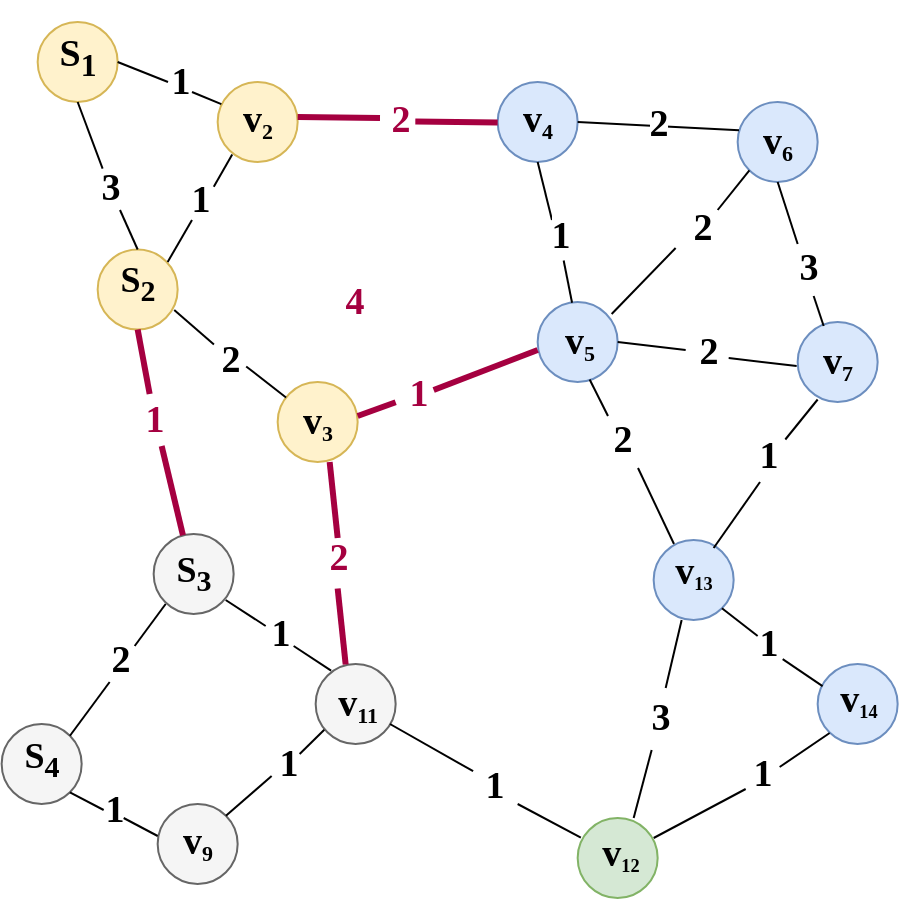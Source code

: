 <mxfile version="21.5.0" type="github">
  <diagram name="第 1 页" id="j2yplrKJKtdQp9PI5hfO">
    <mxGraphModel dx="1012" dy="564" grid="0" gridSize="10" guides="1" tooltips="1" connect="1" arrows="1" fold="1" page="0" pageScale="1" pageWidth="827" pageHeight="1169" math="0" shadow="0">
      <root>
        <mxCell id="0" />
        <mxCell id="1" parent="0" />
        <mxCell id="wmY2sJYsdxPil2rPHL7C-4" value="" style="ellipse;whiteSpace=wrap;html=1;aspect=fixed;fillColor=#dae8fc;strokeColor=#6c8ebf;" vertex="1" parent="1">
          <mxGeometry x="372.83" y="117" width="40" height="40" as="geometry" />
        </mxCell>
        <mxCell id="wmY2sJYsdxPil2rPHL7C-5" value="" style="ellipse;whiteSpace=wrap;html=1;aspect=fixed;fillColor=#dae8fc;strokeColor=#6c8ebf;" vertex="1" parent="1">
          <mxGeometry x="252.83" y="107" width="40" height="40" as="geometry" />
        </mxCell>
        <mxCell id="wmY2sJYsdxPil2rPHL7C-6" value="" style="ellipse;whiteSpace=wrap;html=1;aspect=fixed;fillColor=#DAE8FC;strokeColor=#6C8EBF;" vertex="1" parent="1">
          <mxGeometry x="402.83" y="227" width="40" height="40" as="geometry" />
        </mxCell>
        <mxCell id="wmY2sJYsdxPil2rPHL7C-7" value="" style="endArrow=none;html=1;rounded=0;entryX=0.5;entryY=1;entryDx=0;entryDy=0;fillColor=#0050ef;strokeColor=#000000;" edge="1" parent="1" target="wmY2sJYsdxPil2rPHL7C-5">
          <mxGeometry width="50" height="50" relative="1" as="geometry">
            <mxPoint x="280" y="176" as="sourcePoint" />
            <mxPoint x="252.83" y="267" as="targetPoint" />
          </mxGeometry>
        </mxCell>
        <mxCell id="wmY2sJYsdxPil2rPHL7C-8" value="" style="endArrow=none;html=1;rounded=0;entryX=0.017;entryY=0.354;entryDx=0;entryDy=0;entryPerimeter=0;exitX=1;exitY=0.5;exitDx=0;exitDy=0;fillColor=#0050ef;strokeColor=#000000;" edge="1" parent="1" source="wmY2sJYsdxPil2rPHL7C-5" target="wmY2sJYsdxPil2rPHL7C-4">
          <mxGeometry width="50" height="50" relative="1" as="geometry">
            <mxPoint x="292.83" y="117" as="sourcePoint" />
            <mxPoint x="362.83" y="127" as="targetPoint" />
          </mxGeometry>
        </mxCell>
        <mxCell id="wmY2sJYsdxPil2rPHL7C-9" value="2" style="edgeLabel;html=1;align=center;verticalAlign=middle;resizable=0;points=[];fontFamily=Comic Sans MS;fontSize=19;fontStyle=1" vertex="1" connectable="0" parent="wmY2sJYsdxPil2rPHL7C-8">
          <mxGeometry x="-0.282" y="-2" relative="1" as="geometry">
            <mxPoint x="11" y="-3" as="offset" />
          </mxGeometry>
        </mxCell>
        <mxCell id="wmY2sJYsdxPil2rPHL7C-10" value="" style="ellipse;whiteSpace=wrap;html=1;aspect=fixed;fillColor=#fff2cc;strokeColor=#d6b656;" vertex="1" parent="1">
          <mxGeometry x="22.83" y="77" width="40" height="40" as="geometry" />
        </mxCell>
        <mxCell id="wmY2sJYsdxPil2rPHL7C-11" value="" style="ellipse;whiteSpace=wrap;html=1;aspect=fixed;fillColor=#fff2cc;strokeColor=#d6b656;" vertex="1" parent="1">
          <mxGeometry x="52.83" y="190.75" width="40" height="40" as="geometry" />
        </mxCell>
        <mxCell id="wmY2sJYsdxPil2rPHL7C-12" value="" style="ellipse;whiteSpace=wrap;html=1;aspect=fixed;fillColor=#fff2cc;strokeColor=#d6b656;" vertex="1" parent="1">
          <mxGeometry x="112.83" y="107" width="40" height="40" as="geometry" />
        </mxCell>
        <mxCell id="wmY2sJYsdxPil2rPHL7C-13" value="" style="ellipse;whiteSpace=wrap;html=1;aspect=fixed;fillColor=#fff2cc;strokeColor=#d6b656;" vertex="1" parent="1">
          <mxGeometry x="142.83" y="257" width="40" height="40" as="geometry" />
        </mxCell>
        <mxCell id="wmY2sJYsdxPil2rPHL7C-14" value="" style="ellipse;whiteSpace=wrap;html=1;aspect=fixed;fillColor=#dae8fc;strokeColor=#6c8ebf;" vertex="1" parent="1">
          <mxGeometry x="272.83" y="217" width="40" height="40" as="geometry" />
        </mxCell>
        <mxCell id="wmY2sJYsdxPil2rPHL7C-16" value="" style="endArrow=none;html=1;rounded=0;entryX=0.957;entryY=0.757;entryDx=0;entryDy=0;entryPerimeter=0;" edge="1" parent="1" source="wmY2sJYsdxPil2rPHL7C-100" target="wmY2sJYsdxPil2rPHL7C-11">
          <mxGeometry width="50" height="50" relative="1" as="geometry">
            <mxPoint x="202.83" y="317" as="sourcePoint" />
            <mxPoint x="272.83" y="247" as="targetPoint" />
          </mxGeometry>
        </mxCell>
        <mxCell id="wmY2sJYsdxPil2rPHL7C-17" value="" style="endArrow=none;html=1;rounded=0;entryX=0.182;entryY=0.907;entryDx=0;entryDy=0;fillColor=#0050ef;strokeColor=#000000;exitX=0.886;exitY=0.077;exitDx=0;exitDy=0;exitPerimeter=0;entryPerimeter=0;" edge="1" parent="1" source="wmY2sJYsdxPil2rPHL7C-103" target="wmY2sJYsdxPil2rPHL7C-12">
          <mxGeometry width="50" height="50" relative="1" as="geometry">
            <mxPoint x="111" y="157" as="sourcePoint" />
            <mxPoint x="252.83" y="267" as="targetPoint" />
          </mxGeometry>
        </mxCell>
        <mxCell id="wmY2sJYsdxPil2rPHL7C-18" value="" style="endArrow=none;html=1;rounded=0;exitX=0.5;exitY=1;exitDx=0;exitDy=0;fillColor=#0050ef;strokeColor=#000000;entryX=0.253;entryY=-0.185;entryDx=0;entryDy=0;entryPerimeter=0;" edge="1" parent="1" source="wmY2sJYsdxPil2rPHL7C-10" target="wmY2sJYsdxPil2rPHL7C-101">
          <mxGeometry width="50" height="50" relative="1" as="geometry">
            <mxPoint x="202.83" y="317" as="sourcePoint" />
            <mxPoint x="56" y="154" as="targetPoint" />
          </mxGeometry>
        </mxCell>
        <mxCell id="wmY2sJYsdxPil2rPHL7C-19" value="" style="endArrow=none;html=1;rounded=0;exitX=1;exitY=0.5;exitDx=0;exitDy=0;fillColor=#0050ef;strokeColor=#000000;" edge="1" parent="1" source="wmY2sJYsdxPil2rPHL7C-10">
          <mxGeometry width="50" height="50" relative="1" as="geometry">
            <mxPoint x="202.83" y="317" as="sourcePoint" />
            <mxPoint x="88" y="107" as="targetPoint" />
          </mxGeometry>
        </mxCell>
        <mxCell id="wmY2sJYsdxPil2rPHL7C-20" value="" style="endArrow=none;html=1;rounded=0;entryX=1;entryY=0.5;entryDx=0;entryDy=0;" edge="1" parent="1" target="wmY2sJYsdxPil2rPHL7C-14">
          <mxGeometry width="50" height="50" relative="1" as="geometry">
            <mxPoint x="346.83" y="241" as="sourcePoint" />
            <mxPoint x="252.83" y="267" as="targetPoint" />
          </mxGeometry>
        </mxCell>
        <mxCell id="wmY2sJYsdxPil2rPHL7C-21" value="" style="endArrow=none;html=1;rounded=0;entryX=0.5;entryY=1;entryDx=0;entryDy=0;" edge="1" parent="1" target="wmY2sJYsdxPil2rPHL7C-4">
          <mxGeometry width="50" height="50" relative="1" as="geometry">
            <mxPoint x="402.83" y="188" as="sourcePoint" />
            <mxPoint x="252.83" y="267" as="targetPoint" />
          </mxGeometry>
        </mxCell>
        <mxCell id="wmY2sJYsdxPil2rPHL7C-22" value="" style="endArrow=none;html=1;rounded=0;entryX=0;entryY=1;entryDx=0;entryDy=0;" edge="1" parent="1" target="wmY2sJYsdxPil2rPHL7C-4">
          <mxGeometry width="50" height="50" relative="1" as="geometry">
            <mxPoint x="362.83" y="171" as="sourcePoint" />
            <mxPoint x="252.83" y="267" as="targetPoint" />
          </mxGeometry>
        </mxCell>
        <mxCell id="wmY2sJYsdxPil2rPHL7C-36" value="&lt;h2 style=&quot;&quot;&gt;&lt;font face=&quot;comic sans ms&quot; style=&quot;font-size: 19px;&quot;&gt;v&lt;/font&gt;&lt;font face=&quot;comic sans ms&quot; style=&quot;font-size: 13.194px;&quot;&gt;&lt;sub&gt;3&lt;/sub&gt;&lt;/font&gt;&lt;/h2&gt;" style="text;html=1;strokeColor=none;fillColor=none;align=center;verticalAlign=middle;whiteSpace=wrap;rounded=0;" vertex="1" parent="1">
          <mxGeometry x="152.83" y="268.25" width="20" height="17.5" as="geometry" />
        </mxCell>
        <mxCell id="wmY2sJYsdxPil2rPHL7C-39" value="&lt;h2 style=&quot;&quot;&gt;&lt;font style=&quot;font-size: 19px;&quot;&gt;v&lt;/font&gt;&lt;font style=&quot;font-size: 13.194px;&quot;&gt;&lt;sub&gt;2&lt;/sub&gt;&lt;/font&gt;&lt;/h2&gt;" style="text;html=1;strokeColor=none;fillColor=none;align=center;verticalAlign=middle;whiteSpace=wrap;rounded=0;fontFamily=Comic Sans MS;" vertex="1" parent="1">
          <mxGeometry x="122.83" y="117" width="20" height="17.5" as="geometry" />
        </mxCell>
        <mxCell id="wmY2sJYsdxPil2rPHL7C-40" value="" style="ellipse;whiteSpace=wrap;html=1;aspect=fixed;fillColor=#f5f5f5;strokeColor=#666666;fontColor=#333333;" vertex="1" parent="1">
          <mxGeometry x="161.83" y="398" width="40" height="40" as="geometry" />
        </mxCell>
        <mxCell id="wmY2sJYsdxPil2rPHL7C-41" value="" style="ellipse;whiteSpace=wrap;html=1;aspect=fixed;fillColor=#f5f5f5;strokeColor=#666666;fontColor=#333333;" vertex="1" parent="1">
          <mxGeometry x="80.83" y="333" width="40" height="40" as="geometry" />
        </mxCell>
        <mxCell id="wmY2sJYsdxPil2rPHL7C-42" value="" style="ellipse;whiteSpace=wrap;html=1;aspect=fixed;fillColor=#f5f5f5;strokeColor=#666666;fontColor=#333333;" vertex="1" parent="1">
          <mxGeometry x="82.83" y="468" width="40" height="40" as="geometry" />
        </mxCell>
        <mxCell id="wmY2sJYsdxPil2rPHL7C-43" value="" style="ellipse;whiteSpace=wrap;html=1;aspect=fixed;fillColor=#f5f5f5;strokeColor=#666666;fontColor=#333333;" vertex="1" parent="1">
          <mxGeometry x="4.83" y="428" width="40" height="40" as="geometry" />
        </mxCell>
        <mxCell id="wmY2sJYsdxPil2rPHL7C-44" value="" style="endArrow=none;html=1;rounded=0;strokeWidth=3;fillColor=#d80073;strokeColor=#A50040;entryX=0.5;entryY=1;entryDx=0;entryDy=0;" edge="1" parent="1" target="wmY2sJYsdxPil2rPHL7C-11">
          <mxGeometry width="50" height="50" relative="1" as="geometry">
            <mxPoint x="78.83" y="263" as="sourcePoint" />
            <mxPoint x="61.83" y="247" as="targetPoint" />
          </mxGeometry>
        </mxCell>
        <mxCell id="wmY2sJYsdxPil2rPHL7C-45" value="" style="ellipse;whiteSpace=wrap;html=1;aspect=fixed;fillColor=#DAE8FC;strokeColor=#6C8EBF;" vertex="1" parent="1">
          <mxGeometry x="412.83" y="398" width="40" height="40" as="geometry" />
        </mxCell>
        <mxCell id="wmY2sJYsdxPil2rPHL7C-46" value="" style="ellipse;whiteSpace=wrap;html=1;aspect=fixed;fillColor=#DAE8FC;strokeColor=#6C8EBF;" vertex="1" parent="1">
          <mxGeometry x="330.83" y="336" width="40" height="40" as="geometry" />
        </mxCell>
        <mxCell id="wmY2sJYsdxPil2rPHL7C-47" value="" style="ellipse;whiteSpace=wrap;html=1;aspect=fixed;fillColor=#d5e8d4;strokeColor=#82b366;" vertex="1" parent="1">
          <mxGeometry x="292.83" y="475" width="40" height="40" as="geometry" />
        </mxCell>
        <mxCell id="wmY2sJYsdxPil2rPHL7C-48" value="" style="endArrow=none;html=1;rounded=0;entryX=1;entryY=1;entryDx=0;entryDy=0;" edge="1" parent="1" target="wmY2sJYsdxPil2rPHL7C-43">
          <mxGeometry width="50" height="50" relative="1" as="geometry">
            <mxPoint x="55.83" y="471" as="sourcePoint" />
            <mxPoint x="-20.17" y="496" as="targetPoint" />
          </mxGeometry>
        </mxCell>
        <mxCell id="wmY2sJYsdxPil2rPHL7C-49" value="" style="endArrow=none;html=1;rounded=0;exitX=1;exitY=0;exitDx=0;exitDy=0;" edge="1" parent="1" source="wmY2sJYsdxPil2rPHL7C-43">
          <mxGeometry width="50" height="50" relative="1" as="geometry">
            <mxPoint x="92.83" y="498" as="sourcePoint" />
            <mxPoint x="58.83" y="407" as="targetPoint" />
          </mxGeometry>
        </mxCell>
        <mxCell id="wmY2sJYsdxPil2rPHL7C-50" value="&lt;h2 style=&quot;&quot;&gt;&lt;font style=&quot;font-size: 19px;&quot;&gt;v&lt;/font&gt;&lt;font style=&quot;font-size: 13.194px;&quot;&gt;&lt;sub&gt;6&lt;/sub&gt;&lt;/font&gt;&lt;/h2&gt;" style="text;html=1;strokeColor=none;fillColor=none;align=center;verticalAlign=middle;whiteSpace=wrap;rounded=0;fontFamily=Comic Sans MS;" vertex="1" parent="1">
          <mxGeometry x="382.83" y="128.25" width="20" height="17.5" as="geometry" />
        </mxCell>
        <mxCell id="wmY2sJYsdxPil2rPHL7C-52" value="&lt;font color=&quot;#a50040&quot; style=&quot;font-size: 19px;&quot; face=&quot;Comic Sans MS&quot;&gt;&lt;b&gt;1&lt;/b&gt;&lt;/font&gt;" style="text;html=1;strokeColor=none;fillColor=none;align=center;verticalAlign=middle;whiteSpace=wrap;rounded=0;" vertex="1" parent="1">
          <mxGeometry x="69.83" y="267" width="23" height="18" as="geometry" />
        </mxCell>
        <mxCell id="wmY2sJYsdxPil2rPHL7C-53" value="" style="endArrow=none;html=1;rounded=0;strokeWidth=3;fillColor=#d80073;strokeColor=#A50040;entryX=0.5;entryY=1;entryDx=0;entryDy=0;exitX=0.366;exitY=0.015;exitDx=0;exitDy=0;exitPerimeter=0;" edge="1" parent="1" source="wmY2sJYsdxPil2rPHL7C-41">
          <mxGeometry width="50" height="50" relative="1" as="geometry">
            <mxPoint x="90.83" y="321" as="sourcePoint" />
            <mxPoint x="84.83" y="289" as="targetPoint" />
          </mxGeometry>
        </mxCell>
        <mxCell id="wmY2sJYsdxPil2rPHL7C-54" value="" style="endArrow=none;html=1;rounded=0;strokeWidth=3;fillColor=#d80073;strokeColor=#A50040;entryX=0.5;entryY=1;entryDx=0;entryDy=0;" edge="1" parent="1">
          <mxGeometry width="50" height="50" relative="1" as="geometry">
            <mxPoint x="172.83" y="335" as="sourcePoint" />
            <mxPoint x="168.83" y="297" as="targetPoint" />
          </mxGeometry>
        </mxCell>
        <mxCell id="wmY2sJYsdxPil2rPHL7C-55" value="&lt;font color=&quot;#a50040&quot; style=&quot;font-size: 19px;&quot; face=&quot;Comic Sans MS&quot;&gt;&lt;b&gt;2&lt;/b&gt;&lt;/font&gt;" style="text;html=1;strokeColor=none;fillColor=none;align=center;verticalAlign=middle;whiteSpace=wrap;rounded=0;" vertex="1" parent="1">
          <mxGeometry x="161.83" y="336" width="23" height="18" as="geometry" />
        </mxCell>
        <mxCell id="wmY2sJYsdxPil2rPHL7C-56" style="edgeStyle=orthogonalEdgeStyle;rounded=0;orthogonalLoop=1;jettySize=auto;html=1;exitX=0.5;exitY=1;exitDx=0;exitDy=0;" edge="1" parent="1" source="wmY2sJYsdxPil2rPHL7C-55" target="wmY2sJYsdxPil2rPHL7C-55">
          <mxGeometry relative="1" as="geometry" />
        </mxCell>
        <mxCell id="wmY2sJYsdxPil2rPHL7C-57" value="" style="endArrow=none;html=1;rounded=0;strokeWidth=3;fillColor=#d80073;strokeColor=#A50040;entryX=0.5;entryY=1;entryDx=0;entryDy=0;" edge="1" parent="1">
          <mxGeometry width="50" height="50" relative="1" as="geometry">
            <mxPoint x="176.83" y="398.25" as="sourcePoint" />
            <mxPoint x="172.83" y="360.25" as="targetPoint" />
          </mxGeometry>
        </mxCell>
        <mxCell id="wmY2sJYsdxPil2rPHL7C-58" value="" style="endArrow=none;html=1;rounded=0;" edge="1" parent="1">
          <mxGeometry width="50" height="50" relative="1" as="geometry">
            <mxPoint x="136.83" y="379" as="sourcePoint" />
            <mxPoint x="116.83" y="366" as="targetPoint" />
          </mxGeometry>
        </mxCell>
        <mxCell id="wmY2sJYsdxPil2rPHL7C-59" value="&lt;font color=&quot;#a50040&quot; style=&quot;font-size: 19px;&quot; face=&quot;Comic Sans MS&quot;&gt;&lt;b&gt;4&lt;/b&gt;&lt;/font&gt;" style="text;html=1;strokeColor=none;fillColor=none;align=center;verticalAlign=middle;whiteSpace=wrap;rounded=0;" vertex="1" parent="1">
          <mxGeometry x="170.33" y="207.5" width="23" height="18" as="geometry" />
        </mxCell>
        <mxCell id="wmY2sJYsdxPil2rPHL7C-61" value="&lt;font style=&quot;font-size: 19px;&quot; face=&quot;Comic Sans MS&quot;&gt;&lt;b&gt;2&lt;/b&gt;&lt;/font&gt;" style="text;html=1;strokeColor=none;fillColor=none;align=center;verticalAlign=middle;whiteSpace=wrap;rounded=0;fontColor=#000000;" vertex="1" parent="1">
          <mxGeometry x="304.33" y="277" width="23" height="18" as="geometry" />
        </mxCell>
        <mxCell id="wmY2sJYsdxPil2rPHL7C-63" value="&lt;font style=&quot;font-size: 19px;&quot; face=&quot;Comic Sans MS&quot;&gt;&lt;b&gt;1&lt;/b&gt;&lt;/font&gt;" style="text;html=1;strokeColor=none;fillColor=none;align=center;verticalAlign=middle;whiteSpace=wrap;rounded=0;fontColor=#000000;" vertex="1" parent="1">
          <mxGeometry x="376.83" y="285" width="23" height="18" as="geometry" />
        </mxCell>
        <mxCell id="wmY2sJYsdxPil2rPHL7C-66" value="&lt;font style=&quot;font-size: 19px;&quot; face=&quot;Comic Sans MS&quot;&gt;&lt;b&gt;1&lt;/b&gt;&lt;/font&gt;" style="text;html=1;strokeColor=none;fillColor=none;align=center;verticalAlign=middle;whiteSpace=wrap;rounded=0;fontColor=#000000;" vertex="1" parent="1">
          <mxGeometry x="239.83" y="450" width="23" height="18" as="geometry" />
        </mxCell>
        <mxCell id="wmY2sJYsdxPil2rPHL7C-69" value="&lt;font size=&quot;1&quot; face=&quot;Comic Sans MS&quot;&gt;&lt;b style=&quot;font-size: 19px;&quot;&gt;3&lt;/b&gt;&lt;/font&gt;" style="text;html=1;strokeColor=none;fillColor=none;align=center;verticalAlign=middle;whiteSpace=wrap;rounded=0;" vertex="1" parent="1">
          <mxGeometry x="325.83" y="418" width="17" height="14.5" as="geometry" />
        </mxCell>
        <mxCell id="wmY2sJYsdxPil2rPHL7C-70" value="" style="endArrow=none;html=1;rounded=0;" edge="1" parent="1">
          <mxGeometry width="50" height="50" relative="1" as="geometry">
            <mxPoint x="336.83" y="410" as="sourcePoint" />
            <mxPoint x="344.83" y="376" as="targetPoint" />
          </mxGeometry>
        </mxCell>
        <mxCell id="wmY2sJYsdxPil2rPHL7C-71" value="" style="endArrow=none;html=1;rounded=0;" edge="1" parent="1">
          <mxGeometry width="50" height="50" relative="1" as="geometry">
            <mxPoint x="320.83" y="475" as="sourcePoint" />
            <mxPoint x="329.83" y="441" as="targetPoint" />
          </mxGeometry>
        </mxCell>
        <mxCell id="wmY2sJYsdxPil2rPHL7C-72" value="" style="endArrow=none;html=1;rounded=0;entryX=1;entryY=1;entryDx=0;entryDy=0;" edge="1" parent="1" target="wmY2sJYsdxPil2rPHL7C-46">
          <mxGeometry width="50" height="50" relative="1" as="geometry">
            <mxPoint x="382.83" y="384" as="sourcePoint" />
            <mxPoint x="355.83" y="384" as="targetPoint" />
          </mxGeometry>
        </mxCell>
        <mxCell id="wmY2sJYsdxPil2rPHL7C-73" value="&lt;h2 style=&quot;&quot;&gt;&lt;font style=&quot;font-size: 19px;&quot;&gt;v&lt;/font&gt;&lt;font style=&quot;font-size: 10.995px;&quot;&gt;&lt;sub&gt;13&lt;/sub&gt;&lt;/font&gt;&lt;/h2&gt;" style="text;html=1;strokeColor=none;fillColor=none;align=center;verticalAlign=middle;whiteSpace=wrap;rounded=0;fontFamily=Comic Sans MS;" vertex="1" parent="1">
          <mxGeometry x="340.83" y="342.75" width="20" height="17.5" as="geometry" />
        </mxCell>
        <mxCell id="wmY2sJYsdxPil2rPHL7C-74" value="&lt;font size=&quot;1&quot; face=&quot;Comic Sans MS&quot;&gt;&lt;b style=&quot;font-size: 19px;&quot;&gt;1&lt;/b&gt;&lt;/font&gt;" style="text;html=1;strokeColor=none;fillColor=none;align=center;verticalAlign=middle;whiteSpace=wrap;rounded=0;" vertex="1" parent="1">
          <mxGeometry x="379.83" y="381" width="17" height="14.5" as="geometry" />
        </mxCell>
        <mxCell id="wmY2sJYsdxPil2rPHL7C-75" value="" style="endArrow=none;html=1;rounded=0;entryX=0.913;entryY=1.004;entryDx=0;entryDy=0;entryPerimeter=0;exitX=0.061;exitY=0.277;exitDx=0;exitDy=0;exitPerimeter=0;" edge="1" parent="1" source="wmY2sJYsdxPil2rPHL7C-45" target="wmY2sJYsdxPil2rPHL7C-74">
          <mxGeometry width="50" height="50" relative="1" as="geometry">
            <mxPoint x="412.83" y="412" as="sourcePoint" />
            <mxPoint x="396.83" y="398" as="targetPoint" />
          </mxGeometry>
        </mxCell>
        <mxCell id="wmY2sJYsdxPil2rPHL7C-76" value="&lt;h2 style=&quot;&quot;&gt;&lt;font style=&quot;font-size: 19px;&quot;&gt;v&lt;/font&gt;&lt;font style=&quot;font-size: 10.995px;&quot;&gt;&lt;sub&gt;12&lt;/sub&gt;&lt;/font&gt;&lt;/h2&gt;" style="text;html=1;strokeColor=none;fillColor=none;align=center;verticalAlign=middle;whiteSpace=wrap;rounded=0;fontFamily=Comic Sans MS;" vertex="1" parent="1">
          <mxGeometry x="304.33" y="484" width="20.5" height="18" as="geometry" />
        </mxCell>
        <mxCell id="wmY2sJYsdxPil2rPHL7C-77" value="&lt;h2 style=&quot;&quot;&gt;&lt;font style=&quot;font-size: 19px;&quot;&gt;v&lt;/font&gt;&lt;font style=&quot;font-size: 10.995px;&quot;&gt;&lt;sub&gt;14&lt;/sub&gt;&lt;/font&gt;&lt;/h2&gt;" style="text;html=1;strokeColor=none;fillColor=none;align=center;verticalAlign=middle;whiteSpace=wrap;rounded=0;fontFamily=Comic Sans MS;" vertex="1" parent="1">
          <mxGeometry x="422.58" y="406.5" width="20.5" height="18" as="geometry" />
        </mxCell>
        <mxCell id="wmY2sJYsdxPil2rPHL7C-78" value="&lt;font size=&quot;1&quot; face=&quot;Comic Sans MS&quot;&gt;&lt;b style=&quot;font-size: 19px;&quot;&gt;2&lt;/b&gt;&lt;/font&gt;" style="text;html=1;strokeColor=none;fillColor=none;align=center;verticalAlign=middle;whiteSpace=wrap;rounded=0;" vertex="1" parent="1">
          <mxGeometry x="55.83" y="389" width="17" height="14.5" as="geometry" />
        </mxCell>
        <mxCell id="wmY2sJYsdxPil2rPHL7C-79" value="" style="endArrow=none;html=1;rounded=0;exitX=1;exitY=0;exitDx=0;exitDy=0;" edge="1" parent="1">
          <mxGeometry width="50" height="50" relative="1" as="geometry">
            <mxPoint x="71.33" y="389" as="sourcePoint" />
            <mxPoint x="86.83" y="368" as="targetPoint" />
          </mxGeometry>
        </mxCell>
        <mxCell id="wmY2sJYsdxPil2rPHL7C-80" value="&lt;font size=&quot;1&quot; face=&quot;Comic Sans MS&quot;&gt;&lt;b style=&quot;font-size: 19px;&quot;&gt;1&lt;/b&gt;&lt;/font&gt;" style="text;html=1;strokeColor=none;fillColor=none;align=center;verticalAlign=middle;whiteSpace=wrap;rounded=0;" vertex="1" parent="1">
          <mxGeometry x="135.83" y="376" width="17" height="14.5" as="geometry" />
        </mxCell>
        <mxCell id="wmY2sJYsdxPil2rPHL7C-81" value="" style="endArrow=none;html=1;rounded=0;exitX=0.193;exitY=0.083;exitDx=0;exitDy=0;exitPerimeter=0;" edge="1" parent="1" source="wmY2sJYsdxPil2rPHL7C-40">
          <mxGeometry width="50" height="50" relative="1" as="geometry">
            <mxPoint x="170.83" y="402" as="sourcePoint" />
            <mxPoint x="150.83" y="389" as="targetPoint" />
          </mxGeometry>
        </mxCell>
        <mxCell id="wmY2sJYsdxPil2rPHL7C-82" value="&lt;font size=&quot;1&quot; face=&quot;Comic Sans MS&quot;&gt;&lt;b style=&quot;font-size: 19px;&quot;&gt;1&lt;/b&gt;&lt;/font&gt;" style="text;html=1;strokeColor=none;fillColor=none;align=center;verticalAlign=middle;whiteSpace=wrap;rounded=0;" vertex="1" parent="1">
          <mxGeometry x="52.83" y="464" width="17" height="14.5" as="geometry" />
        </mxCell>
        <mxCell id="wmY2sJYsdxPil2rPHL7C-83" value="" style="endArrow=none;html=1;rounded=0;entryX=1;entryY=1;entryDx=0;entryDy=0;" edge="1" parent="1">
          <mxGeometry width="50" height="50" relative="1" as="geometry">
            <mxPoint x="82.83" y="484" as="sourcePoint" />
            <mxPoint x="65.83" y="475" as="targetPoint" />
          </mxGeometry>
        </mxCell>
        <mxCell id="wmY2sJYsdxPil2rPHL7C-84" value="&lt;font size=&quot;1&quot; face=&quot;Comic Sans MS&quot;&gt;&lt;b style=&quot;font-size: 19px;&quot;&gt;1&lt;/b&gt;&lt;/font&gt;" style="text;html=1;strokeColor=none;fillColor=none;align=center;verticalAlign=middle;whiteSpace=wrap;rounded=0;" vertex="1" parent="1">
          <mxGeometry x="376.83" y="446" width="17" height="14.5" as="geometry" />
        </mxCell>
        <mxCell id="wmY2sJYsdxPil2rPHL7C-85" value="" style="endArrow=none;html=1;rounded=0;" edge="1" parent="1">
          <mxGeometry width="50" height="50" relative="1" as="geometry">
            <mxPoint x="393.83" y="449.5" as="sourcePoint" />
            <mxPoint x="418.83" y="432.5" as="targetPoint" />
          </mxGeometry>
        </mxCell>
        <mxCell id="wmY2sJYsdxPil2rPHL7C-86" value="" style="endArrow=none;html=1;rounded=0;entryX=0;entryY=1;entryDx=0;entryDy=0;" edge="1" parent="1" target="wmY2sJYsdxPil2rPHL7C-84">
          <mxGeometry width="50" height="50" relative="1" as="geometry">
            <mxPoint x="330.83" y="485" as="sourcePoint" />
            <mxPoint x="355.83" y="468" as="targetPoint" />
          </mxGeometry>
        </mxCell>
        <mxCell id="wmY2sJYsdxPil2rPHL7C-87" value="&lt;font size=&quot;1&quot; face=&quot;Comic Sans MS&quot;&gt;&lt;b style=&quot;font-size: 19px;&quot;&gt;1&lt;/b&gt;&lt;/font&gt;" style="text;html=1;strokeColor=none;fillColor=none;align=center;verticalAlign=middle;whiteSpace=wrap;rounded=0;" vertex="1" parent="1">
          <mxGeometry x="139.83" y="440.5" width="17" height="14.5" as="geometry" />
        </mxCell>
        <mxCell id="wmY2sJYsdxPil2rPHL7C-88" value="" style="endArrow=none;html=1;rounded=0;entryX=0.108;entryY=0.821;entryDx=0;entryDy=0;entryPerimeter=0;" edge="1" parent="1" target="wmY2sJYsdxPil2rPHL7C-40">
          <mxGeometry width="50" height="50" relative="1" as="geometry">
            <mxPoint x="153.83" y="443" as="sourcePoint" />
            <mxPoint x="120.83" y="426.25" as="targetPoint" />
          </mxGeometry>
        </mxCell>
        <mxCell id="wmY2sJYsdxPil2rPHL7C-89" value="" style="endArrow=none;html=1;rounded=0;exitX=1;exitY=0;exitDx=0;exitDy=0;" edge="1" parent="1" source="wmY2sJYsdxPil2rPHL7C-42">
          <mxGeometry width="50" height="50" relative="1" as="geometry">
            <mxPoint x="120.83" y="478" as="sourcePoint" />
            <mxPoint x="139.83" y="454" as="targetPoint" />
          </mxGeometry>
        </mxCell>
        <mxCell id="wmY2sJYsdxPil2rPHL7C-90" value="&lt;font color=&quot;#a50040&quot; style=&quot;font-size: 19px;&quot; face=&quot;Comic Sans MS&quot;&gt;&lt;b&gt;1&lt;/b&gt;&lt;/font&gt;" style="text;html=1;strokeColor=none;fillColor=none;align=center;verticalAlign=middle;whiteSpace=wrap;rounded=0;" vertex="1" parent="1">
          <mxGeometry x="201.83" y="254" width="23" height="18" as="geometry" />
        </mxCell>
        <mxCell id="wmY2sJYsdxPil2rPHL7C-91" value="" style="endArrow=none;html=1;rounded=0;strokeWidth=3;fillColor=#d80073;strokeColor=#A50040;entryX=0.181;entryY=0.874;entryDx=0;entryDy=0;entryPerimeter=0;" edge="1" parent="1">
          <mxGeometry width="50" height="50" relative="1" as="geometry">
            <mxPoint x="220.83" y="261" as="sourcePoint" />
            <mxPoint x="272.83" y="241" as="targetPoint" />
          </mxGeometry>
        </mxCell>
        <mxCell id="wmY2sJYsdxPil2rPHL7C-92" value="" style="endArrow=none;html=1;rounded=0;strokeWidth=3;fillColor=#d80073;strokeColor=#A50040;" edge="1" parent="1" target="wmY2sJYsdxPil2rPHL7C-90">
          <mxGeometry width="50" height="50" relative="1" as="geometry">
            <mxPoint x="182.83" y="274" as="sourcePoint" />
            <mxPoint x="227.83" y="257" as="targetPoint" />
          </mxGeometry>
        </mxCell>
        <mxCell id="wmY2sJYsdxPil2rPHL7C-93" value="&lt;font size=&quot;1&quot; face=&quot;Comic Sans MS&quot;&gt;&lt;b style=&quot;font-size: 19px;&quot;&gt;3&lt;/b&gt;&lt;/font&gt;" style="text;html=1;strokeColor=none;fillColor=none;align=center;verticalAlign=middle;whiteSpace=wrap;rounded=0;" vertex="1" parent="1">
          <mxGeometry x="399.83" y="193" width="17" height="14.5" as="geometry" />
        </mxCell>
        <mxCell id="wmY2sJYsdxPil2rPHL7C-94" value="" style="endArrow=none;html=1;rounded=0;entryX=0.5;entryY=1;entryDx=0;entryDy=0;" edge="1" parent="1">
          <mxGeometry width="50" height="50" relative="1" as="geometry">
            <mxPoint x="415.83" y="229" as="sourcePoint" />
            <mxPoint x="410.83" y="214" as="targetPoint" />
          </mxGeometry>
        </mxCell>
        <mxCell id="wmY2sJYsdxPil2rPHL7C-95" value="&lt;font size=&quot;1&quot; face=&quot;Comic Sans MS&quot;&gt;&lt;b style=&quot;font-size: 19px;&quot;&gt;2&lt;/b&gt;&lt;/font&gt;" style="text;html=1;strokeColor=none;fillColor=none;align=center;verticalAlign=middle;whiteSpace=wrap;rounded=0;" vertex="1" parent="1">
          <mxGeometry x="346.83" y="172.75" width="17" height="14.5" as="geometry" />
        </mxCell>
        <mxCell id="wmY2sJYsdxPil2rPHL7C-96" value="" style="endArrow=none;html=1;rounded=0;" edge="1" parent="1">
          <mxGeometry width="50" height="50" relative="1" as="geometry">
            <mxPoint x="309.83" y="223" as="sourcePoint" />
            <mxPoint x="341.83" y="190" as="targetPoint" />
          </mxGeometry>
        </mxCell>
        <mxCell id="wmY2sJYsdxPil2rPHL7C-97" value="&lt;font size=&quot;1&quot; face=&quot;Comic Sans MS&quot;&gt;&lt;b style=&quot;font-size: 19px;&quot;&gt;2&lt;/b&gt;&lt;/font&gt;" style="text;html=1;strokeColor=none;fillColor=none;align=center;verticalAlign=middle;whiteSpace=wrap;rounded=0;" vertex="1" parent="1">
          <mxGeometry x="349.83" y="235" width="17" height="14.5" as="geometry" />
        </mxCell>
        <mxCell id="wmY2sJYsdxPil2rPHL7C-98" value="" style="endArrow=none;html=1;rounded=0;entryX=1;entryY=0.5;entryDx=0;entryDy=0;" edge="1" parent="1">
          <mxGeometry width="50" height="50" relative="1" as="geometry">
            <mxPoint x="402.33" y="249" as="sourcePoint" />
            <mxPoint x="368.33" y="245" as="targetPoint" />
          </mxGeometry>
        </mxCell>
        <mxCell id="wmY2sJYsdxPil2rPHL7C-99" value="" style="endArrow=none;html=1;rounded=0;entryX=0.957;entryY=0.757;entryDx=0;entryDy=0;entryPerimeter=0;" edge="1" parent="1" source="wmY2sJYsdxPil2rPHL7C-13" target="wmY2sJYsdxPil2rPHL7C-100">
          <mxGeometry width="50" height="50" relative="1" as="geometry">
            <mxPoint x="147" y="265" as="sourcePoint" />
            <mxPoint x="91" y="221" as="targetPoint" />
          </mxGeometry>
        </mxCell>
        <mxCell id="wmY2sJYsdxPil2rPHL7C-100" value="&lt;font size=&quot;1&quot; face=&quot;Comic Sans MS&quot;&gt;&lt;b style=&quot;font-size: 19px;&quot;&gt;2&lt;/b&gt;&lt;/font&gt;" style="text;html=1;strokeColor=none;fillColor=none;align=center;verticalAlign=middle;whiteSpace=wrap;rounded=0;" vertex="1" parent="1">
          <mxGeometry x="110.83" y="238.25" width="17" height="14.5" as="geometry" />
        </mxCell>
        <mxCell id="wmY2sJYsdxPil2rPHL7C-101" value="&lt;font size=&quot;1&quot; face=&quot;Comic Sans MS&quot;&gt;&lt;b style=&quot;font-size: 19px;&quot;&gt;3&lt;/b&gt;&lt;/font&gt;" style="text;html=1;strokeColor=none;fillColor=none;align=center;verticalAlign=middle;whiteSpace=wrap;rounded=0;" vertex="1" parent="1">
          <mxGeometry x="51.0" y="153" width="17" height="14.5" as="geometry" />
        </mxCell>
        <mxCell id="wmY2sJYsdxPil2rPHL7C-102" value="" style="endArrow=none;html=1;rounded=0;fillColor=#0050ef;strokeColor=#000000;entryX=0.5;entryY=0;entryDx=0;entryDy=0;" edge="1" parent="1" target="wmY2sJYsdxPil2rPHL7C-11">
          <mxGeometry width="50" height="50" relative="1" as="geometry">
            <mxPoint x="64" y="171" as="sourcePoint" />
            <mxPoint x="75.83" y="205" as="targetPoint" />
          </mxGeometry>
        </mxCell>
        <mxCell id="wmY2sJYsdxPil2rPHL7C-103" value="&lt;font size=&quot;1&quot; face=&quot;Comic Sans MS&quot;&gt;&lt;b style=&quot;font-size: 19px;&quot;&gt;1&lt;/b&gt;&lt;/font&gt;" style="text;html=1;strokeColor=none;fillColor=none;align=center;verticalAlign=middle;whiteSpace=wrap;rounded=0;" vertex="1" parent="1">
          <mxGeometry x="95.83" y="158.25" width="17" height="14.5" as="geometry" />
        </mxCell>
        <mxCell id="wmY2sJYsdxPil2rPHL7C-104" value="" style="endArrow=none;html=1;rounded=0;fillColor=#0050ef;strokeColor=#000000;" edge="1" parent="1">
          <mxGeometry width="50" height="50" relative="1" as="geometry">
            <mxPoint x="87.83" y="197" as="sourcePoint" />
            <mxPoint x="100" y="176" as="targetPoint" />
          </mxGeometry>
        </mxCell>
        <mxCell id="wmY2sJYsdxPil2rPHL7C-105" value="" style="endArrow=none;html=1;rounded=0;exitX=1;exitY=0.5;exitDx=0;exitDy=0;strokeWidth=3;fillColor=#d80073;strokeColor=#A50040;" edge="1" parent="1">
          <mxGeometry width="50" height="50" relative="1" as="geometry">
            <mxPoint x="152.83" y="124.5" as="sourcePoint" />
            <mxPoint x="194" y="125" as="targetPoint" />
          </mxGeometry>
        </mxCell>
        <mxCell id="wmY2sJYsdxPil2rPHL7C-106" value="&lt;font color=&quot;#a50040&quot; style=&quot;font-size: 19px;&quot; face=&quot;Comic Sans MS&quot;&gt;&lt;b&gt;2&lt;/b&gt;&lt;/font&gt;" style="text;html=1;strokeColor=none;fillColor=none;align=center;verticalAlign=middle;whiteSpace=wrap;rounded=0;" vertex="1" parent="1">
          <mxGeometry x="192.83" y="116.5" width="23" height="18" as="geometry" />
        </mxCell>
        <mxCell id="wmY2sJYsdxPil2rPHL7C-107" value="" style="endArrow=none;html=1;rounded=0;exitX=1;exitY=0.5;exitDx=0;exitDy=0;strokeWidth=3;fillColor=#d80073;strokeColor=#A50040;" edge="1" parent="1">
          <mxGeometry width="50" height="50" relative="1" as="geometry">
            <mxPoint x="211.66" y="126.75" as="sourcePoint" />
            <mxPoint x="252.83" y="127.25" as="targetPoint" />
          </mxGeometry>
        </mxCell>
        <mxCell id="wmY2sJYsdxPil2rPHL7C-108" value="1" style="edgeLabel;html=1;align=center;verticalAlign=middle;resizable=0;points=[];fontFamily=Comic Sans MS;fontSize=19;fontStyle=1" vertex="1" connectable="0" parent="1">
          <mxGeometry x="324.835" y="136.999" as="geometry">
            <mxPoint x="-41" y="47" as="offset" />
          </mxGeometry>
        </mxCell>
        <mxCell id="wmY2sJYsdxPil2rPHL7C-109" value="" style="endArrow=none;html=1;rounded=0;entryX=0.5;entryY=1;entryDx=0;entryDy=0;fillColor=#0050ef;strokeColor=#000000;exitX=0.43;exitY=0.009;exitDx=0;exitDy=0;exitPerimeter=0;" edge="1" parent="1" source="wmY2sJYsdxPil2rPHL7C-14">
          <mxGeometry width="50" height="50" relative="1" as="geometry">
            <mxPoint x="292.83" y="225.25" as="sourcePoint" />
            <mxPoint x="285.83" y="196.25" as="targetPoint" />
          </mxGeometry>
        </mxCell>
        <mxCell id="wmY2sJYsdxPil2rPHL7C-110" value="&lt;font size=&quot;1&quot; face=&quot;Comic Sans MS&quot;&gt;&lt;b style=&quot;font-size: 19px;&quot;&gt;1&lt;/b&gt;&lt;/font&gt;" style="text;html=1;strokeColor=none;fillColor=none;align=center;verticalAlign=middle;whiteSpace=wrap;rounded=0;" vertex="1" parent="1">
          <mxGeometry x="86.0" y="100" width="17" height="14.5" as="geometry" />
        </mxCell>
        <mxCell id="wmY2sJYsdxPil2rPHL7C-111" value="" style="endArrow=none;html=1;rounded=0;exitX=1;exitY=0.5;exitDx=0;exitDy=0;fillColor=#0050ef;strokeColor=#000000;entryX=0.046;entryY=0.276;entryDx=0;entryDy=0;entryPerimeter=0;" edge="1" parent="1" target="wmY2sJYsdxPil2rPHL7C-12">
          <mxGeometry width="50" height="50" relative="1" as="geometry">
            <mxPoint x="100" y="112" as="sourcePoint" />
            <mxPoint x="125" y="122" as="targetPoint" />
          </mxGeometry>
        </mxCell>
        <mxCell id="wmY2sJYsdxPil2rPHL7C-115" value="&lt;h2 style=&quot;border-color: var(--border-color);&quot;&gt;S&lt;sub style=&quot;border-color: var(--border-color);&quot;&gt;2&lt;/sub&gt;&lt;/h2&gt;" style="text;html=1;strokeColor=none;fillColor=none;align=center;verticalAlign=middle;whiteSpace=wrap;rounded=0;fontFamily=Comic Sans MS;" vertex="1" parent="1">
          <mxGeometry x="62.83" y="199.5" width="20" height="17.5" as="geometry" />
        </mxCell>
        <mxCell id="wmY2sJYsdxPil2rPHL7C-116" value="&lt;h2 style=&quot;&quot;&gt;&lt;span style=&quot;font-size: 19px;&quot;&gt;S&lt;sub&gt;1&lt;/sub&gt;&lt;/span&gt;&lt;/h2&gt;" style="text;html=1;strokeColor=none;fillColor=none;align=center;verticalAlign=middle;whiteSpace=wrap;rounded=0;fontFamily=Comic Sans MS;" vertex="1" parent="1">
          <mxGeometry x="32.83" y="86" width="20" height="17.5" as="geometry" />
        </mxCell>
        <mxCell id="wmY2sJYsdxPil2rPHL7C-117" value="&lt;h2 style=&quot;&quot;&gt;&lt;font style=&quot;font-size: 19px;&quot;&gt;v&lt;/font&gt;&lt;font style=&quot;font-size: 13.194px;&quot;&gt;&lt;sub&gt;4&lt;/sub&gt;&lt;/font&gt;&lt;/h2&gt;" style="text;html=1;strokeColor=none;fillColor=none;align=center;verticalAlign=middle;whiteSpace=wrap;rounded=0;fontFamily=Comic Sans MS;" vertex="1" parent="1">
          <mxGeometry x="262.83" y="117" width="20" height="17.5" as="geometry" />
        </mxCell>
        <mxCell id="wmY2sJYsdxPil2rPHL7C-118" value="&lt;h2 style=&quot;&quot;&gt;&lt;font style=&quot;font-size: 19px;&quot;&gt;v&lt;/font&gt;&lt;font style=&quot;font-size: 13.194px;&quot;&gt;&lt;sub&gt;5&lt;/sub&gt;&lt;/font&gt;&lt;/h2&gt;" style="text;html=1;strokeColor=none;fillColor=none;align=center;verticalAlign=middle;whiteSpace=wrap;rounded=0;fontFamily=Comic Sans MS;" vertex="1" parent="1">
          <mxGeometry x="284.33" y="228.25" width="20" height="17.5" as="geometry" />
        </mxCell>
        <mxCell id="wmY2sJYsdxPil2rPHL7C-119" value="&lt;h2 style=&quot;&quot;&gt;&lt;font style=&quot;font-size: 19px;&quot;&gt;v&lt;/font&gt;&lt;font style=&quot;font-size: 13.194px;&quot;&gt;&lt;sub&gt;7&lt;/sub&gt;&lt;/font&gt;&lt;/h2&gt;" style="text;html=1;strokeColor=none;fillColor=none;align=center;verticalAlign=middle;whiteSpace=wrap;rounded=0;fontFamily=Comic Sans MS;" vertex="1" parent="1">
          <mxGeometry x="412.83" y="238.25" width="20" height="17.5" as="geometry" />
        </mxCell>
        <mxCell id="wmY2sJYsdxPil2rPHL7C-120" value="&lt;h2 style=&quot;border-color: var(--border-color);&quot;&gt;S&lt;sub style=&quot;border-color: var(--border-color);&quot;&gt;3&lt;/sub&gt;&lt;/h2&gt;" style="text;html=1;strokeColor=none;fillColor=none;align=center;verticalAlign=middle;whiteSpace=wrap;rounded=0;fontFamily=Comic Sans MS;" vertex="1" parent="1">
          <mxGeometry x="90.83" y="344.25" width="20" height="17.5" as="geometry" />
        </mxCell>
        <mxCell id="wmY2sJYsdxPil2rPHL7C-121" value="&lt;h2 style=&quot;border-color: var(--border-color);&quot;&gt;S&lt;sub style=&quot;border-color: var(--border-color);&quot;&gt;4&lt;/sub&gt;&lt;/h2&gt;" style="text;html=1;strokeColor=none;fillColor=none;align=center;verticalAlign=middle;whiteSpace=wrap;rounded=0;fontFamily=Comic Sans MS;" vertex="1" parent="1">
          <mxGeometry x="14.83" y="437.5" width="20" height="17.5" as="geometry" />
        </mxCell>
        <mxCell id="wmY2sJYsdxPil2rPHL7C-122" value="&lt;h2 style=&quot;&quot;&gt;&lt;font style=&quot;font-size: 19px;&quot;&gt;v&lt;/font&gt;&lt;font style=&quot;font-size: 13.194px;&quot;&gt;&lt;sub&gt;9&lt;/sub&gt;&lt;/font&gt;&lt;/h2&gt;" style="text;html=1;strokeColor=none;fillColor=none;align=center;verticalAlign=middle;whiteSpace=wrap;rounded=0;fontFamily=Comic Sans MS;" vertex="1" parent="1">
          <mxGeometry x="92.83" y="478.5" width="20" height="17.5" as="geometry" />
        </mxCell>
        <mxCell id="wmY2sJYsdxPil2rPHL7C-123" value="&lt;h2 style=&quot;&quot;&gt;&lt;font style=&quot;font-size: 19px;&quot;&gt;v&lt;/font&gt;&lt;font style=&quot;font-size: 13.194px;&quot;&gt;&lt;sub&gt;11&lt;/sub&gt;&lt;/font&gt;&lt;/h2&gt;" style="text;html=1;strokeColor=none;fillColor=none;align=center;verticalAlign=middle;whiteSpace=wrap;rounded=0;fontFamily=Comic Sans MS;" vertex="1" parent="1">
          <mxGeometry x="173.33" y="409.25" width="20" height="17.5" as="geometry" />
        </mxCell>
        <mxCell id="wmY2sJYsdxPil2rPHL7C-126" value="" style="endArrow=none;html=1;rounded=0;exitX=0.032;exitY=0.09;exitDx=0;exitDy=0;exitPerimeter=0;" edge="1" parent="1" source="wmY2sJYsdxPil2rPHL7C-66">
          <mxGeometry width="50" height="50" relative="1" as="geometry">
            <mxPoint x="239" y="451" as="sourcePoint" />
            <mxPoint x="199" y="428" as="targetPoint" />
          </mxGeometry>
        </mxCell>
        <mxCell id="wmY2sJYsdxPil2rPHL7C-127" value="" style="endArrow=none;html=1;rounded=0;exitX=0.04;exitY=0.246;exitDx=0;exitDy=0;exitPerimeter=0;" edge="1" parent="1" source="wmY2sJYsdxPil2rPHL7C-47">
          <mxGeometry width="50" height="50" relative="1" as="geometry">
            <mxPoint x="304.83" y="492" as="sourcePoint" />
            <mxPoint x="262.83" y="468" as="targetPoint" />
          </mxGeometry>
        </mxCell>
        <mxCell id="wmY2sJYsdxPil2rPHL7C-128" value="" style="endArrow=none;html=1;rounded=0;" edge="1" parent="1">
          <mxGeometry width="50" height="50" relative="1" as="geometry">
            <mxPoint x="308" y="274" as="sourcePoint" />
            <mxPoint x="298.83" y="255.75" as="targetPoint" />
          </mxGeometry>
        </mxCell>
        <mxCell id="wmY2sJYsdxPil2rPHL7C-129" value="" style="endArrow=none;html=1;rounded=0;" edge="1" parent="1">
          <mxGeometry width="50" height="50" relative="1" as="geometry">
            <mxPoint x="341" y="338" as="sourcePoint" />
            <mxPoint x="323" y="300" as="targetPoint" />
          </mxGeometry>
        </mxCell>
        <mxCell id="wmY2sJYsdxPil2rPHL7C-130" value="" style="endArrow=none;html=1;rounded=0;entryX=0;entryY=1;entryDx=0;entryDy=0;" edge="1" parent="1">
          <mxGeometry width="50" height="50" relative="1" as="geometry">
            <mxPoint x="396.66" y="285.75" as="sourcePoint" />
            <mxPoint x="412.83" y="265.75" as="targetPoint" />
          </mxGeometry>
        </mxCell>
        <mxCell id="wmY2sJYsdxPil2rPHL7C-131" value="" style="endArrow=none;html=1;rounded=0;entryX=0.312;entryY=1.222;entryDx=0;entryDy=0;entryPerimeter=0;" edge="1" parent="1" target="wmY2sJYsdxPil2rPHL7C-63">
          <mxGeometry width="50" height="50" relative="1" as="geometry">
            <mxPoint x="360.83" y="340" as="sourcePoint" />
            <mxPoint x="377" y="320" as="targetPoint" />
          </mxGeometry>
        </mxCell>
      </root>
    </mxGraphModel>
  </diagram>
</mxfile>
